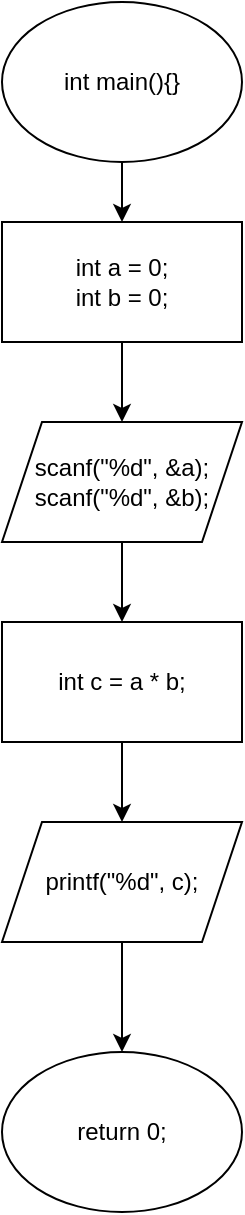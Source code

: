 <mxfile version="15.9.4" type="github">
  <diagram id="jIL9KlXwRCszewzQHOND" name="Page-1">
    <mxGraphModel dx="1422" dy="762" grid="1" gridSize="10" guides="1" tooltips="1" connect="1" arrows="1" fold="1" page="1" pageScale="1" pageWidth="827" pageHeight="1169" math="0" shadow="0">
      <root>
        <mxCell id="0" />
        <mxCell id="1" parent="0" />
        <mxCell id="KfH0sSjavXPUJRpUN4Od-12" value="" style="edgeStyle=orthogonalEdgeStyle;rounded=0;orthogonalLoop=1;jettySize=auto;html=1;" edge="1" parent="1" source="KfH0sSjavXPUJRpUN4Od-1" target="KfH0sSjavXPUJRpUN4Od-7">
          <mxGeometry relative="1" as="geometry" />
        </mxCell>
        <mxCell id="KfH0sSjavXPUJRpUN4Od-1" value="int main(){}" style="ellipse;whiteSpace=wrap;html=1;" vertex="1" parent="1">
          <mxGeometry x="340" y="20" width="120" height="80" as="geometry" />
        </mxCell>
        <mxCell id="KfH0sSjavXPUJRpUN4Od-13" value="" style="edgeStyle=orthogonalEdgeStyle;rounded=0;orthogonalLoop=1;jettySize=auto;html=1;" edge="1" parent="1" source="KfH0sSjavXPUJRpUN4Od-7" target="KfH0sSjavXPUJRpUN4Od-8">
          <mxGeometry relative="1" as="geometry" />
        </mxCell>
        <mxCell id="KfH0sSjavXPUJRpUN4Od-7" value="int a = 0;&lt;br&gt;int b = 0;" style="rounded=0;whiteSpace=wrap;html=1;" vertex="1" parent="1">
          <mxGeometry x="340" y="130" width="120" height="60" as="geometry" />
        </mxCell>
        <mxCell id="KfH0sSjavXPUJRpUN4Od-14" value="" style="edgeStyle=orthogonalEdgeStyle;rounded=0;orthogonalLoop=1;jettySize=auto;html=1;" edge="1" parent="1" source="KfH0sSjavXPUJRpUN4Od-8" target="KfH0sSjavXPUJRpUN4Od-9">
          <mxGeometry relative="1" as="geometry" />
        </mxCell>
        <mxCell id="KfH0sSjavXPUJRpUN4Od-8" value="scanf(&quot;%d&quot;, &amp;amp;a);&lt;br&gt;scanf(&quot;%d&quot;, &amp;amp;b);" style="shape=parallelogram;perimeter=parallelogramPerimeter;whiteSpace=wrap;html=1;fixedSize=1;" vertex="1" parent="1">
          <mxGeometry x="340" y="230" width="120" height="60" as="geometry" />
        </mxCell>
        <mxCell id="KfH0sSjavXPUJRpUN4Od-15" value="" style="edgeStyle=orthogonalEdgeStyle;rounded=0;orthogonalLoop=1;jettySize=auto;html=1;" edge="1" parent="1" source="KfH0sSjavXPUJRpUN4Od-9" target="KfH0sSjavXPUJRpUN4Od-10">
          <mxGeometry relative="1" as="geometry" />
        </mxCell>
        <mxCell id="KfH0sSjavXPUJRpUN4Od-9" value="int c = a * b;" style="rounded=0;whiteSpace=wrap;html=1;" vertex="1" parent="1">
          <mxGeometry x="340" y="330" width="120" height="60" as="geometry" />
        </mxCell>
        <mxCell id="KfH0sSjavXPUJRpUN4Od-16" value="" style="edgeStyle=orthogonalEdgeStyle;rounded=0;orthogonalLoop=1;jettySize=auto;html=1;" edge="1" parent="1" source="KfH0sSjavXPUJRpUN4Od-10" target="KfH0sSjavXPUJRpUN4Od-11">
          <mxGeometry relative="1" as="geometry" />
        </mxCell>
        <mxCell id="KfH0sSjavXPUJRpUN4Od-10" value="printf(&quot;%d&quot;, c);" style="shape=parallelogram;perimeter=parallelogramPerimeter;whiteSpace=wrap;html=1;fixedSize=1;" vertex="1" parent="1">
          <mxGeometry x="340" y="430" width="120" height="60" as="geometry" />
        </mxCell>
        <mxCell id="KfH0sSjavXPUJRpUN4Od-11" value="return 0;" style="ellipse;whiteSpace=wrap;html=1;" vertex="1" parent="1">
          <mxGeometry x="340" y="545" width="120" height="80" as="geometry" />
        </mxCell>
      </root>
    </mxGraphModel>
  </diagram>
</mxfile>
